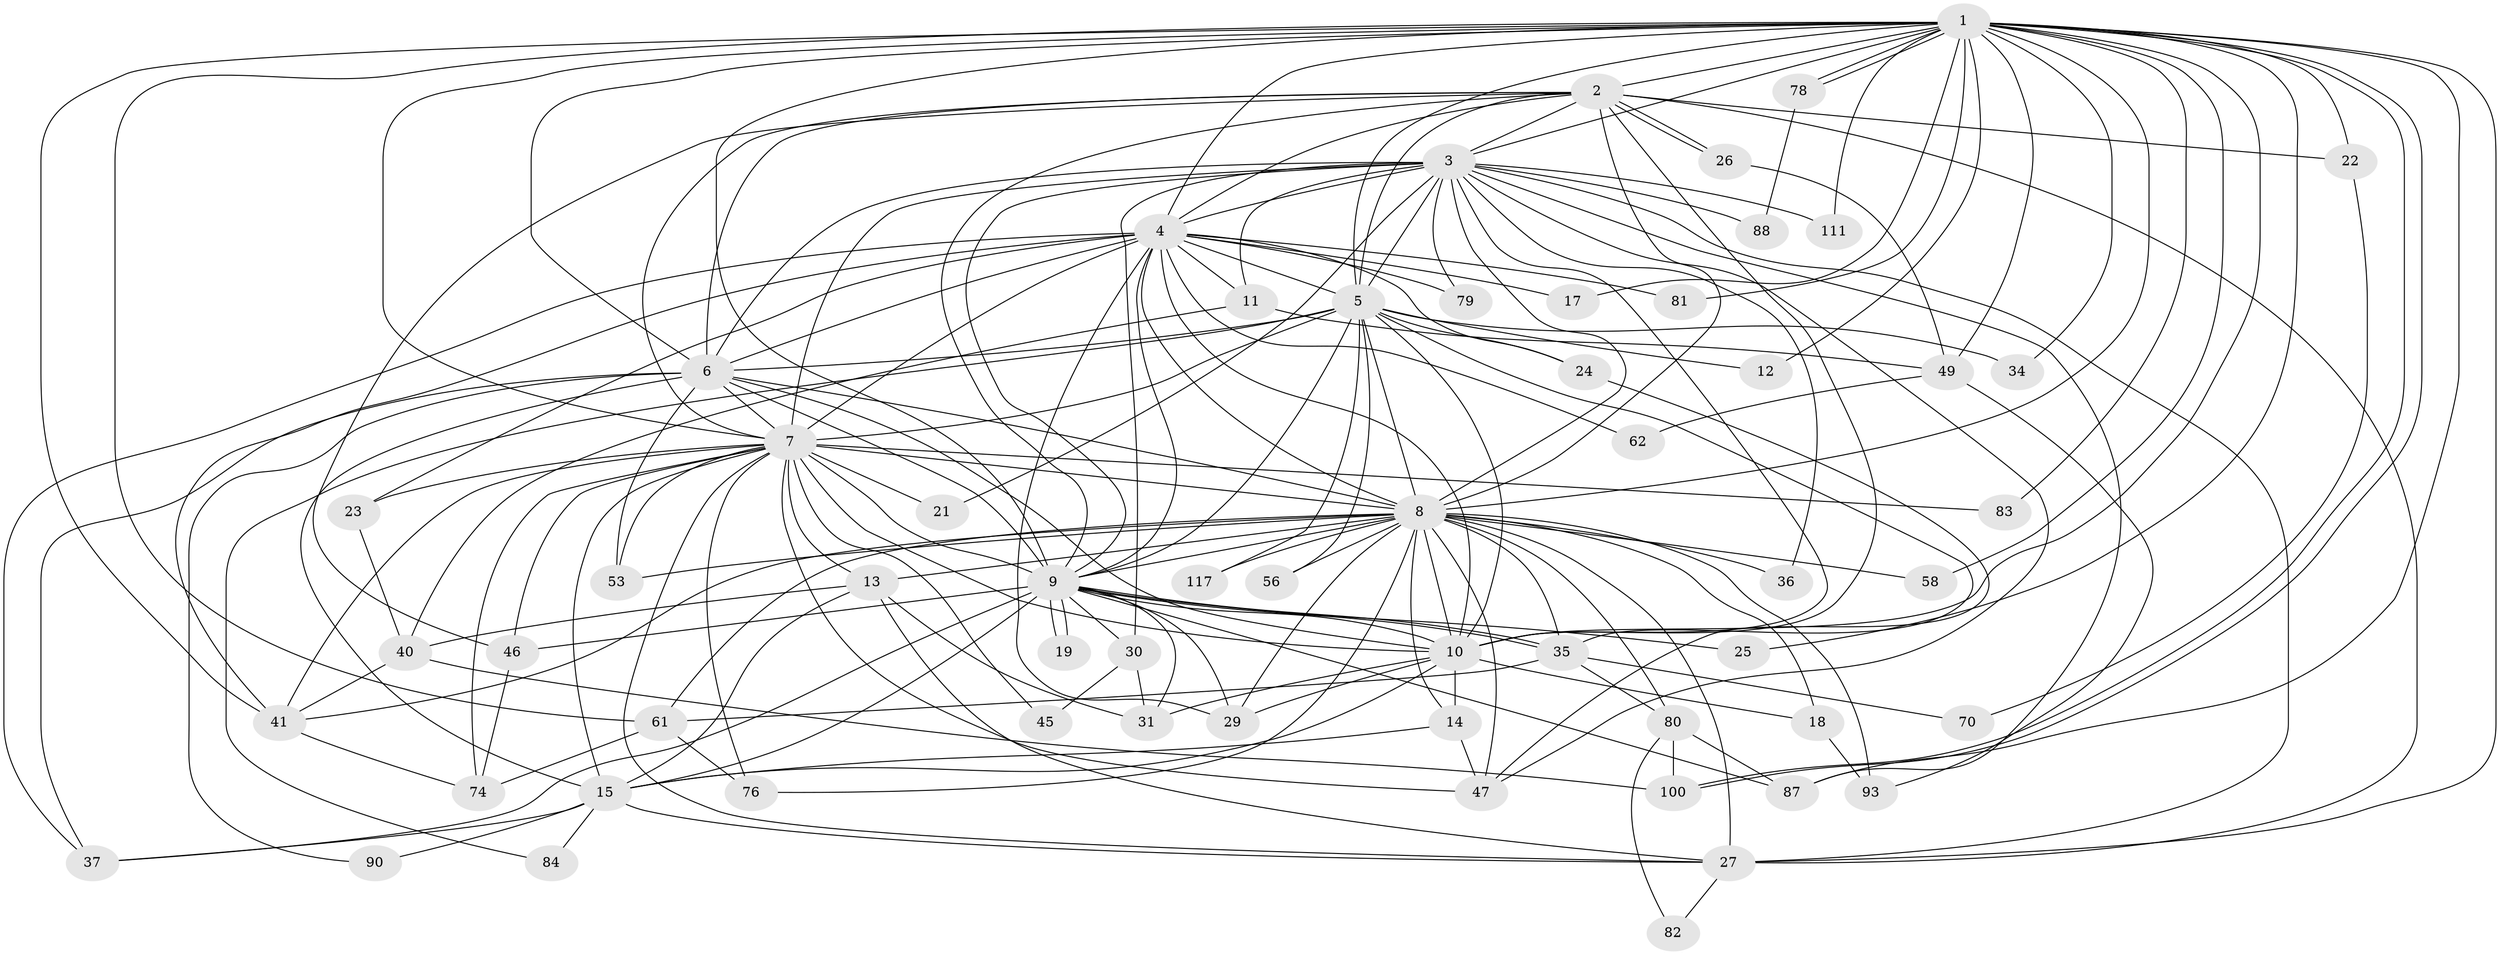 // original degree distribution, {29: 0.008264462809917356, 15: 0.024793388429752067, 21: 0.024793388429752067, 18: 0.008264462809917356, 34: 0.008264462809917356, 26: 0.008264462809917356, 4: 0.10743801652892562, 3: 0.19008264462809918, 6: 0.049586776859504134, 5: 0.03305785123966942, 2: 0.5206611570247934, 9: 0.008264462809917356, 7: 0.008264462809917356}
// Generated by graph-tools (version 1.1) at 2025/17/03/04/25 18:17:51]
// undirected, 60 vertices, 181 edges
graph export_dot {
graph [start="1"]
  node [color=gray90,style=filled];
  1 [super="+77"];
  2;
  3;
  4;
  5 [super="+28"];
  6 [super="+71"];
  7 [super="+20+44+68+73+86+33"];
  8 [super="+55+16"];
  9 [super="+89+106+39"];
  10 [super="+60"];
  11;
  12 [super="+66"];
  13;
  14 [super="+112+94+48"];
  15 [super="+50+57+38"];
  17;
  18;
  19;
  21;
  22;
  23;
  24;
  25;
  26;
  27 [super="+54+42+65+96+98"];
  29 [super="+97"];
  30 [super="+75"];
  31;
  34;
  35 [super="+67"];
  36;
  37 [super="+103"];
  40 [super="+63+69"];
  41 [super="+104"];
  45;
  46 [super="+101"];
  47 [super="+108+52"];
  49 [super="+51"];
  53 [super="+85"];
  56;
  58;
  61 [super="+119+116"];
  62;
  70;
  74 [super="+120+110"];
  76 [super="+105"];
  78;
  79;
  80 [super="+92"];
  81;
  82;
  83;
  84;
  87 [super="+114+91"];
  88;
  90;
  93;
  100 [super="+121"];
  111;
  117;
  1 -- 2;
  1 -- 3;
  1 -- 4;
  1 -- 5;
  1 -- 6 [weight=2];
  1 -- 7;
  1 -- 8 [weight=2];
  1 -- 9;
  1 -- 10;
  1 -- 12 [weight=2];
  1 -- 17;
  1 -- 22;
  1 -- 25;
  1 -- 34;
  1 -- 41;
  1 -- 49;
  1 -- 58;
  1 -- 61;
  1 -- 78;
  1 -- 78;
  1 -- 81;
  1 -- 83;
  1 -- 100;
  1 -- 100;
  1 -- 111;
  1 -- 87;
  1 -- 27;
  2 -- 3;
  2 -- 4;
  2 -- 5;
  2 -- 6;
  2 -- 7;
  2 -- 8;
  2 -- 9;
  2 -- 10;
  2 -- 22;
  2 -- 26;
  2 -- 26;
  2 -- 27 [weight=2];
  2 -- 46;
  3 -- 4;
  3 -- 5;
  3 -- 6;
  3 -- 7 [weight=2];
  3 -- 8;
  3 -- 9;
  3 -- 10 [weight=2];
  3 -- 11;
  3 -- 21;
  3 -- 27;
  3 -- 30;
  3 -- 36;
  3 -- 47;
  3 -- 79;
  3 -- 88;
  3 -- 111;
  3 -- 87;
  4 -- 5;
  4 -- 6 [weight=2];
  4 -- 7;
  4 -- 8;
  4 -- 9 [weight=2];
  4 -- 10;
  4 -- 11;
  4 -- 17;
  4 -- 23;
  4 -- 24;
  4 -- 29;
  4 -- 37;
  4 -- 62;
  4 -- 79;
  4 -- 81;
  4 -- 41;
  5 -- 6;
  5 -- 7 [weight=3];
  5 -- 8 [weight=2];
  5 -- 9;
  5 -- 10;
  5 -- 12;
  5 -- 24;
  5 -- 34;
  5 -- 56;
  5 -- 84;
  5 -- 117;
  5 -- 35;
  6 -- 7;
  6 -- 8;
  6 -- 9 [weight=2];
  6 -- 10;
  6 -- 90;
  6 -- 37;
  6 -- 53;
  6 -- 15;
  7 -- 8 [weight=5];
  7 -- 9;
  7 -- 10;
  7 -- 13;
  7 -- 23;
  7 -- 45;
  7 -- 76;
  7 -- 74;
  7 -- 47;
  7 -- 53;
  7 -- 21;
  7 -- 83;
  7 -- 27;
  7 -- 15 [weight=2];
  7 -- 41;
  7 -- 46;
  8 -- 9 [weight=2];
  8 -- 10;
  8 -- 13;
  8 -- 14;
  8 -- 18;
  8 -- 29;
  8 -- 36;
  8 -- 41;
  8 -- 47;
  8 -- 53;
  8 -- 56;
  8 -- 58;
  8 -- 80 [weight=2];
  8 -- 117;
  8 -- 61 [weight=2];
  8 -- 76;
  8 -- 27;
  8 -- 35;
  8 -- 93;
  9 -- 10 [weight=2];
  9 -- 15 [weight=2];
  9 -- 19;
  9 -- 19;
  9 -- 25;
  9 -- 30;
  9 -- 35;
  9 -- 35;
  9 -- 37;
  9 -- 46;
  9 -- 29;
  9 -- 31;
  9 -- 87;
  10 -- 14;
  10 -- 18;
  10 -- 31;
  10 -- 29;
  10 -- 15;
  11 -- 49;
  11 -- 40;
  13 -- 15;
  13 -- 31;
  13 -- 40;
  13 -- 27;
  14 -- 47 [weight=2];
  14 -- 15;
  15 -- 27;
  15 -- 84;
  15 -- 37;
  15 -- 90;
  18 -- 93;
  22 -- 70;
  23 -- 40 [weight=2];
  24 -- 47;
  26 -- 49;
  27 -- 82;
  30 -- 45;
  30 -- 31;
  35 -- 61;
  35 -- 80;
  35 -- 70;
  40 -- 41;
  40 -- 100;
  41 -- 74;
  46 -- 74;
  49 -- 62;
  49 -- 93;
  61 -- 74;
  61 -- 76;
  78 -- 88;
  80 -- 82;
  80 -- 87;
  80 -- 100;
}
